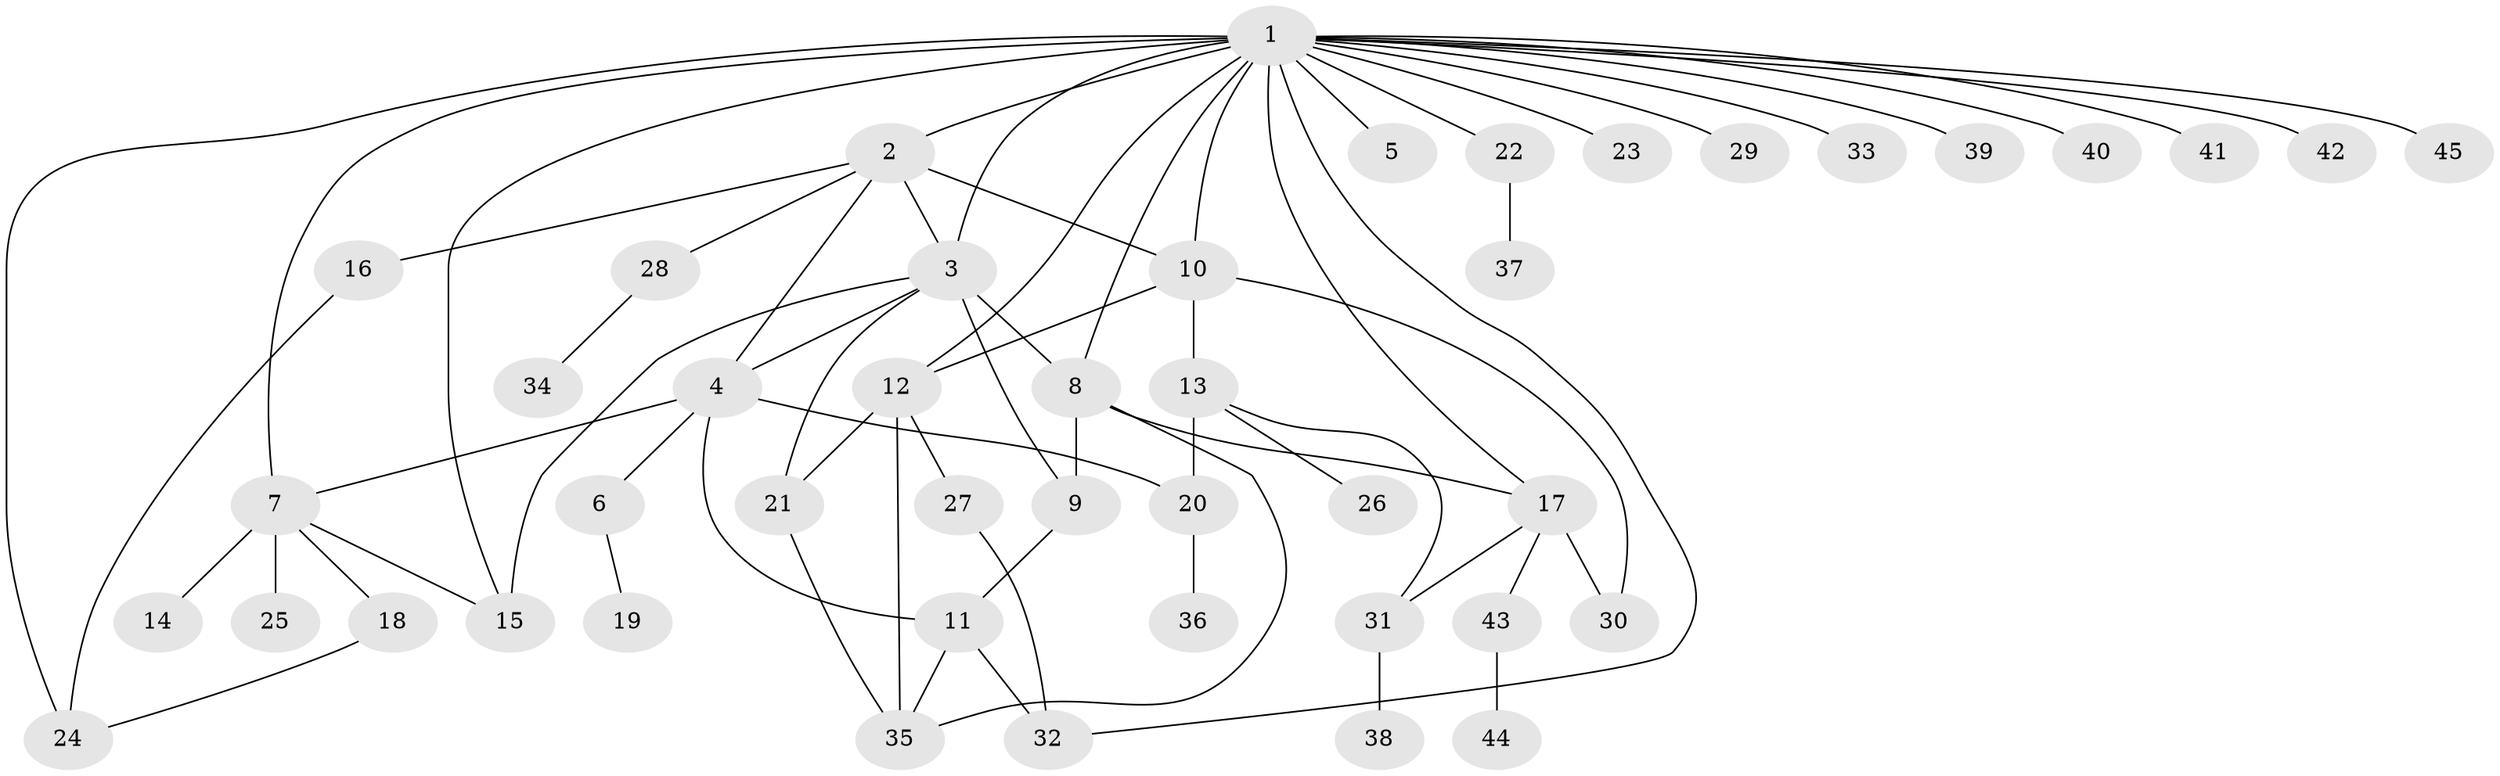 // original degree distribution, {24: 0.011235955056179775, 11: 0.011235955056179775, 5: 0.0449438202247191, 8: 0.02247191011235955, 1: 0.5056179775280899, 2: 0.1797752808988764, 10: 0.011235955056179775, 4: 0.056179775280898875, 3: 0.1348314606741573, 7: 0.011235955056179775, 9: 0.011235955056179775}
// Generated by graph-tools (version 1.1) at 2025/50/03/04/25 22:50:26]
// undirected, 45 vertices, 66 edges
graph export_dot {
  node [color=gray90,style=filled];
  1;
  2;
  3;
  4;
  5;
  6;
  7;
  8;
  9;
  10;
  11;
  12;
  13;
  14;
  15;
  16;
  17;
  18;
  19;
  20;
  21;
  22;
  23;
  24;
  25;
  26;
  27;
  28;
  29;
  30;
  31;
  32;
  33;
  34;
  35;
  36;
  37;
  38;
  39;
  40;
  41;
  42;
  43;
  44;
  45;
  1 -- 2 [weight=1.0];
  1 -- 3 [weight=1.0];
  1 -- 5 [weight=1.0];
  1 -- 7 [weight=1.0];
  1 -- 8 [weight=2.0];
  1 -- 10 [weight=1.0];
  1 -- 12 [weight=2.0];
  1 -- 15 [weight=1.0];
  1 -- 17 [weight=1.0];
  1 -- 22 [weight=1.0];
  1 -- 23 [weight=1.0];
  1 -- 24 [weight=1.0];
  1 -- 29 [weight=1.0];
  1 -- 32 [weight=1.0];
  1 -- 33 [weight=1.0];
  1 -- 39 [weight=1.0];
  1 -- 40 [weight=1.0];
  1 -- 41 [weight=1.0];
  1 -- 42 [weight=1.0];
  1 -- 45 [weight=1.0];
  2 -- 3 [weight=1.0];
  2 -- 4 [weight=1.0];
  2 -- 10 [weight=5.0];
  2 -- 16 [weight=1.0];
  2 -- 28 [weight=1.0];
  3 -- 4 [weight=2.0];
  3 -- 8 [weight=5.0];
  3 -- 9 [weight=1.0];
  3 -- 15 [weight=1.0];
  3 -- 21 [weight=1.0];
  4 -- 6 [weight=1.0];
  4 -- 7 [weight=1.0];
  4 -- 11 [weight=1.0];
  4 -- 20 [weight=1.0];
  6 -- 19 [weight=1.0];
  7 -- 14 [weight=1.0];
  7 -- 15 [weight=1.0];
  7 -- 18 [weight=1.0];
  7 -- 25 [weight=2.0];
  8 -- 9 [weight=1.0];
  8 -- 17 [weight=1.0];
  8 -- 35 [weight=1.0];
  9 -- 11 [weight=1.0];
  10 -- 12 [weight=1.0];
  10 -- 13 [weight=1.0];
  10 -- 30 [weight=1.0];
  11 -- 32 [weight=1.0];
  11 -- 35 [weight=1.0];
  12 -- 21 [weight=5.0];
  12 -- 27 [weight=1.0];
  12 -- 35 [weight=1.0];
  13 -- 20 [weight=1.0];
  13 -- 26 [weight=1.0];
  13 -- 31 [weight=1.0];
  16 -- 24 [weight=1.0];
  17 -- 30 [weight=1.0];
  17 -- 31 [weight=1.0];
  17 -- 43 [weight=1.0];
  18 -- 24 [weight=1.0];
  20 -- 36 [weight=1.0];
  21 -- 35 [weight=1.0];
  22 -- 37 [weight=1.0];
  27 -- 32 [weight=1.0];
  28 -- 34 [weight=1.0];
  31 -- 38 [weight=1.0];
  43 -- 44 [weight=1.0];
}
